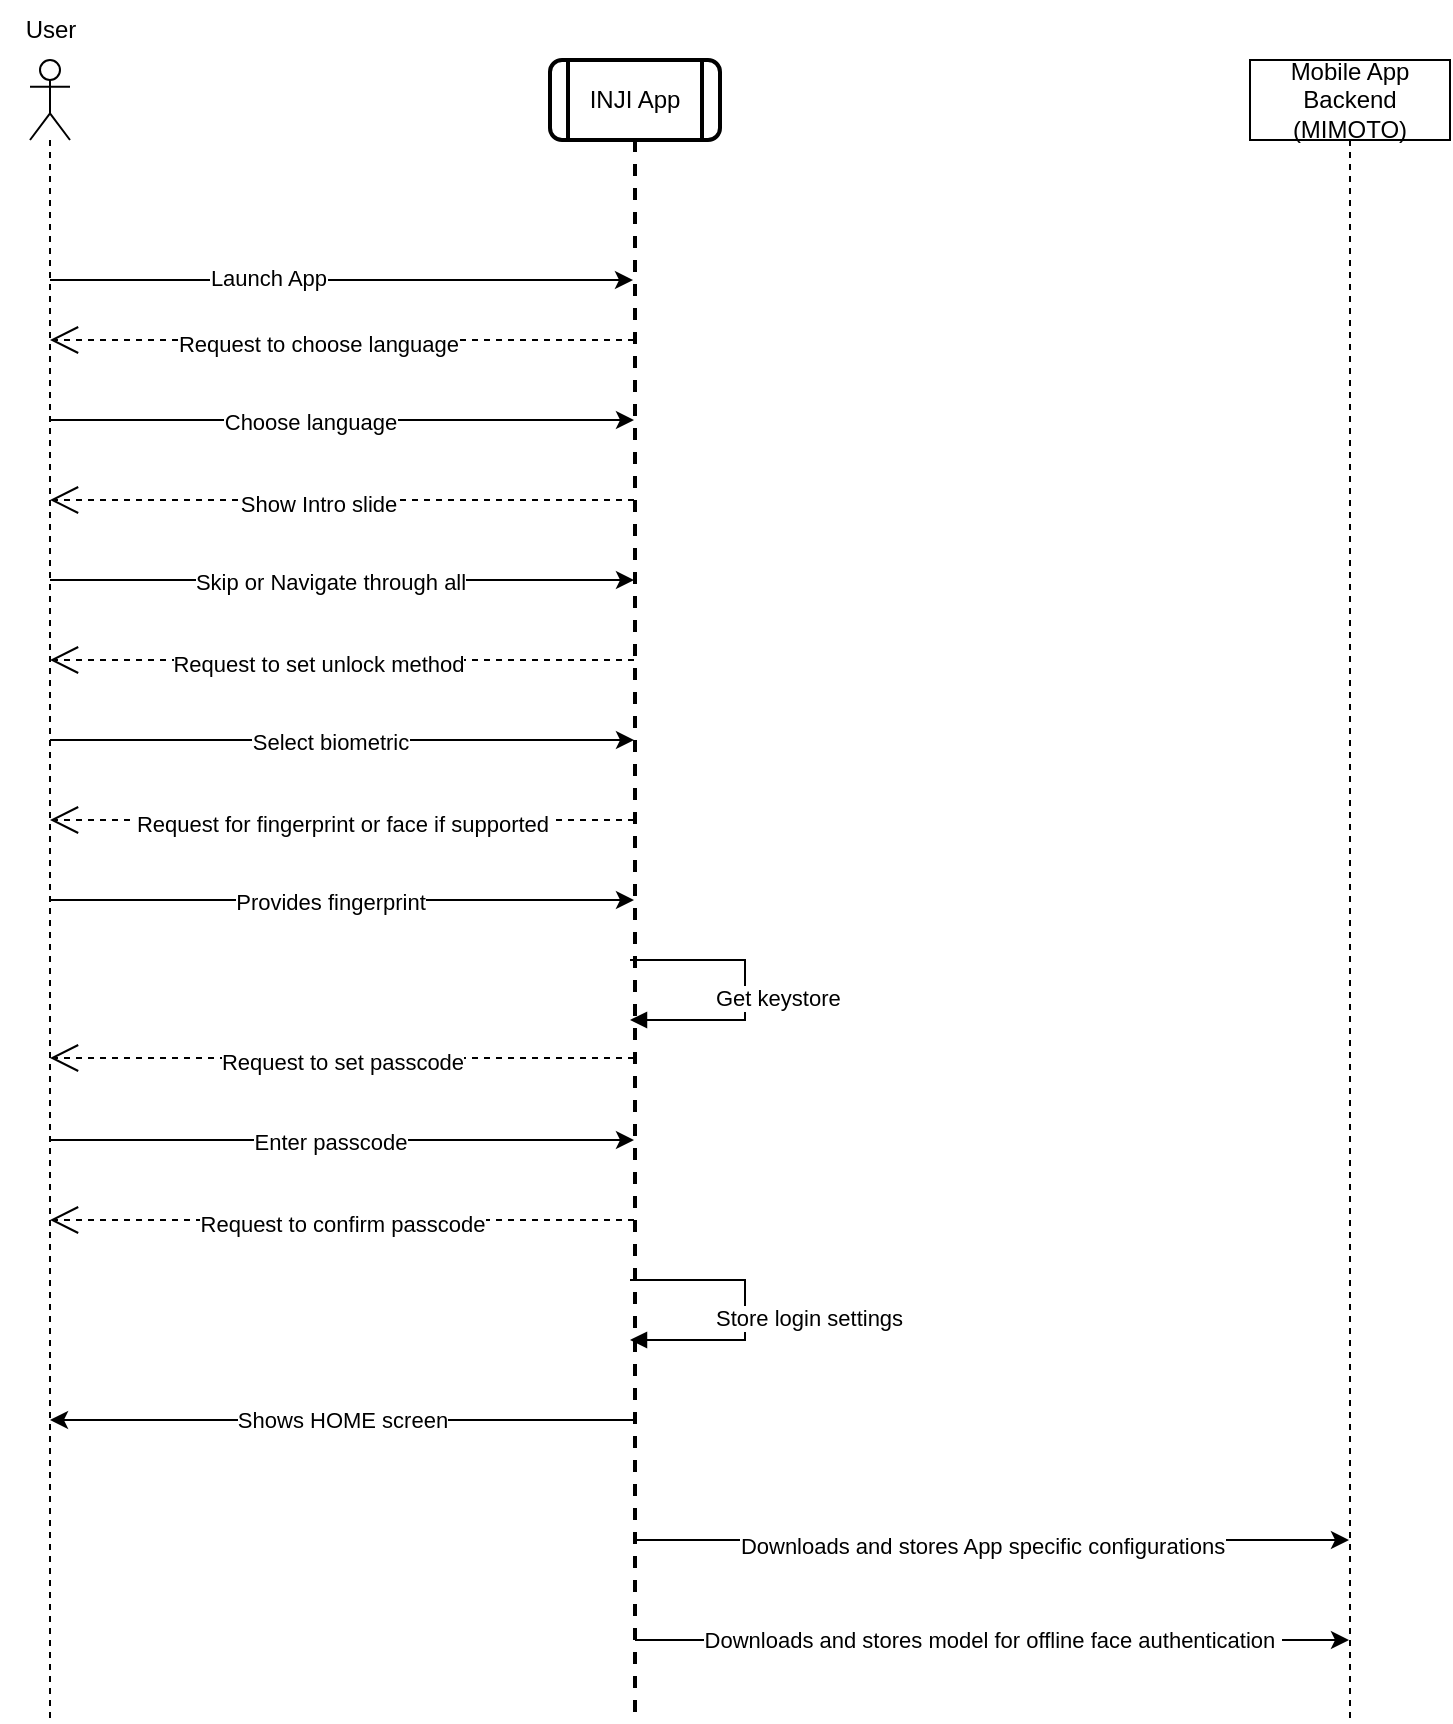 <mxfile version="22.1.4" type="device">
  <diagram name="Page-1" id="2YBvvXClWsGukQMizWep">
    <mxGraphModel dx="896" dy="622" grid="1" gridSize="10" guides="1" tooltips="1" connect="1" arrows="1" fold="1" page="1" pageScale="1" pageWidth="850" pageHeight="1100" math="0" shadow="0">
      <root>
        <mxCell id="0" />
        <mxCell id="1" parent="0" />
        <mxCell id="O33Dg_AS-0g0KVgm5leG-6" value="" style="shape=umlLifeline;perimeter=lifelinePerimeter;whiteSpace=wrap;html=1;container=1;dropTarget=0;collapsible=0;recursiveResize=0;outlineConnect=0;portConstraint=eastwest;newEdgeStyle={&quot;edgeStyle&quot;:&quot;elbowEdgeStyle&quot;,&quot;elbow&quot;:&quot;vertical&quot;,&quot;curved&quot;:0,&quot;rounded&quot;:0};participant=umlActor;fontStyle=0" parent="1" vertex="1">
          <mxGeometry x="100" y="50" width="20" height="830" as="geometry" />
        </mxCell>
        <mxCell id="O33Dg_AS-0g0KVgm5leG-8" value="User" style="text;html=1;align=center;verticalAlign=middle;resizable=0;points=[];autosize=1;strokeColor=none;fillColor=none;" parent="1" vertex="1">
          <mxGeometry x="85" y="20" width="50" height="30" as="geometry" />
        </mxCell>
        <mxCell id="O33Dg_AS-0g0KVgm5leG-38" value="Shows HOME screen" style="edgeStyle=elbowEdgeStyle;rounded=0;orthogonalLoop=1;jettySize=auto;html=1;elbow=horizontal;curved=0;" parent="1" edge="1">
          <mxGeometry relative="1" as="geometry">
            <Array as="points">
              <mxPoint x="230.5" y="730" />
            </Array>
            <mxPoint x="402" y="730" as="sourcePoint" />
            <mxPoint x="110" y="730" as="targetPoint" />
          </mxGeometry>
        </mxCell>
        <mxCell id="O33Dg_AS-0g0KVgm5leG-39" style="edgeStyle=elbowEdgeStyle;rounded=0;orthogonalLoop=1;jettySize=auto;html=1;elbow=vertical;curved=0;" parent="1" edge="1">
          <mxGeometry relative="1" as="geometry">
            <Array as="points">
              <mxPoint x="450" y="790" />
              <mxPoint x="600" y="890" />
            </Array>
            <mxPoint x="402.5" y="790" as="sourcePoint" />
            <mxPoint x="759.5" y="790" as="targetPoint" />
          </mxGeometry>
        </mxCell>
        <mxCell id="O33Dg_AS-0g0KVgm5leG-40" value="Downloads and stores App specific configurations" style="edgeLabel;html=1;align=center;verticalAlign=middle;resizable=0;points=[];" parent="O33Dg_AS-0g0KVgm5leG-39" vertex="1" connectable="0">
          <mxGeometry x="-0.028" y="-3" relative="1" as="geometry">
            <mxPoint as="offset" />
          </mxGeometry>
        </mxCell>
        <mxCell id="O33Dg_AS-0g0KVgm5leG-41" style="edgeStyle=elbowEdgeStyle;rounded=0;orthogonalLoop=1;jettySize=auto;html=1;elbow=vertical;curved=0;" parent="1" edge="1">
          <mxGeometry relative="1" as="geometry">
            <Array as="points">
              <mxPoint x="620" y="840" />
            </Array>
            <mxPoint x="402.5" y="840" as="sourcePoint" />
            <mxPoint x="759.5" y="840" as="targetPoint" />
          </mxGeometry>
        </mxCell>
        <mxCell id="O33Dg_AS-0g0KVgm5leG-42" value="Downloads and stores model for offline face authentication&amp;nbsp;" style="edgeLabel;html=1;align=center;verticalAlign=middle;resizable=0;points=[];" parent="O33Dg_AS-0g0KVgm5leG-41" vertex="1" connectable="0">
          <mxGeometry x="-0.151" relative="1" as="geometry">
            <mxPoint x="27" as="offset" />
          </mxGeometry>
        </mxCell>
        <mxCell id="O33Dg_AS-0g0KVgm5leG-10" value="INJI App" style="shape=umlLifeline;perimeter=lifelinePerimeter;whiteSpace=wrap;html=1;container=1;dropTarget=0;collapsible=0;recursiveResize=0;outlineConnect=0;portConstraint=eastwest;newEdgeStyle={&quot;edgeStyle&quot;:&quot;elbowEdgeStyle&quot;,&quot;elbow&quot;:&quot;vertical&quot;,&quot;curved&quot;:0,&quot;rounded&quot;:0};participant=process;verticalAlign=middle;strokeColor=default;shadow=0;dashed=0;strokeWidth=2;labelBackgroundColor=#ffffff;fillColor=default;fontColor=default;sketch=0;gradientColor=none;fontStyle=0;rounded=1;" parent="1" vertex="1">
          <mxGeometry x="360" y="50" width="85" height="830" as="geometry" />
        </mxCell>
        <mxCell id="O33Dg_AS-0g0KVgm5leG-20" value="Mobile App Backend&lt;br&gt;(MIMOTO)" style="shape=umlLifeline;perimeter=lifelinePerimeter;whiteSpace=wrap;html=1;container=1;dropTarget=0;collapsible=0;recursiveResize=0;outlineConnect=0;portConstraint=eastwest;newEdgeStyle={&quot;edgeStyle&quot;:&quot;elbowEdgeStyle&quot;,&quot;elbow&quot;:&quot;vertical&quot;,&quot;curved&quot;:0,&quot;rounded&quot;:0};" parent="1" vertex="1">
          <mxGeometry x="710" y="50" width="100" height="830" as="geometry" />
        </mxCell>
        <mxCell id="O33Dg_AS-0g0KVgm5leG-22" style="edgeStyle=elbowEdgeStyle;rounded=0;orthogonalLoop=1;jettySize=auto;html=1;elbow=vertical;curved=0;" parent="1" source="O33Dg_AS-0g0KVgm5leG-6" target="O33Dg_AS-0g0KVgm5leG-10" edge="1">
          <mxGeometry relative="1" as="geometry">
            <mxPoint x="115" y="220" as="sourcePoint" />
            <Array as="points">
              <mxPoint x="270" y="160" />
              <mxPoint x="290" y="220" />
              <mxPoint x="270" y="160" />
            </Array>
          </mxGeometry>
        </mxCell>
        <mxCell id="O33Dg_AS-0g0KVgm5leG-23" value="Launch App" style="edgeLabel;html=1;align=center;verticalAlign=middle;resizable=0;points=[];" parent="O33Dg_AS-0g0KVgm5leG-22" vertex="1" connectable="0">
          <mxGeometry x="-0.307" y="1" relative="1" as="geometry">
            <mxPoint x="8" as="offset" />
          </mxGeometry>
        </mxCell>
        <mxCell id="O33Dg_AS-0g0KVgm5leG-37" value="Get keystore" style="html=1;align=left;spacingLeft=2;endArrow=block;rounded=0;edgeStyle=orthogonalEdgeStyle;curved=0;rounded=0;" parent="1" edge="1">
          <mxGeometry x="0.483" y="-11" relative="1" as="geometry">
            <mxPoint x="400" y="500" as="sourcePoint" />
            <Array as="points">
              <mxPoint x="457.5" y="500" />
              <mxPoint x="457.5" y="530" />
            </Array>
            <mxPoint x="400" y="530" as="targetPoint" />
            <mxPoint x="1" as="offset" />
          </mxGeometry>
        </mxCell>
        <mxCell id="aUJkWESRoJTARqGQCoCn-1" style="edgeStyle=elbowEdgeStyle;rounded=0;orthogonalLoop=1;jettySize=auto;html=1;elbow=vertical;curved=0;" parent="1" edge="1">
          <mxGeometry relative="1" as="geometry">
            <mxPoint x="110" y="230" as="sourcePoint" />
            <Array as="points">
              <mxPoint x="280" y="230" />
            </Array>
            <mxPoint x="402" y="230" as="targetPoint" />
          </mxGeometry>
        </mxCell>
        <mxCell id="aUJkWESRoJTARqGQCoCn-2" value="Choose language" style="edgeLabel;html=1;align=center;verticalAlign=middle;resizable=0;points=[];" parent="aUJkWESRoJTARqGQCoCn-1" vertex="1" connectable="0">
          <mxGeometry x="-0.253" y="-1" relative="1" as="geometry">
            <mxPoint x="21" as="offset" />
          </mxGeometry>
        </mxCell>
        <mxCell id="aUJkWESRoJTARqGQCoCn-11" style="edgeStyle=elbowEdgeStyle;rounded=0;orthogonalLoop=1;jettySize=auto;html=1;elbow=vertical;curved=0;" parent="1" edge="1">
          <mxGeometry relative="1" as="geometry">
            <mxPoint x="110" y="310" as="sourcePoint" />
            <Array as="points">
              <mxPoint x="280" y="310" />
            </Array>
            <mxPoint x="402" y="310" as="targetPoint" />
          </mxGeometry>
        </mxCell>
        <mxCell id="aUJkWESRoJTARqGQCoCn-12" value="Skip or Navigate through all" style="edgeLabel;html=1;align=center;verticalAlign=middle;resizable=0;points=[];" parent="aUJkWESRoJTARqGQCoCn-11" vertex="1" connectable="0">
          <mxGeometry x="-0.253" y="-1" relative="1" as="geometry">
            <mxPoint x="31" as="offset" />
          </mxGeometry>
        </mxCell>
        <mxCell id="aUJkWESRoJTARqGQCoCn-16" style="edgeStyle=elbowEdgeStyle;rounded=0;orthogonalLoop=1;jettySize=auto;html=1;elbow=vertical;curved=0;" parent="1" edge="1">
          <mxGeometry relative="1" as="geometry">
            <mxPoint x="110" y="390" as="sourcePoint" />
            <Array as="points">
              <mxPoint x="280" y="390" />
            </Array>
            <mxPoint x="402" y="390" as="targetPoint" />
          </mxGeometry>
        </mxCell>
        <mxCell id="aUJkWESRoJTARqGQCoCn-17" value="Select biometric" style="edgeLabel;html=1;align=center;verticalAlign=middle;resizable=0;points=[];" parent="aUJkWESRoJTARqGQCoCn-16" vertex="1" connectable="0">
          <mxGeometry x="-0.253" y="-1" relative="1" as="geometry">
            <mxPoint x="31" as="offset" />
          </mxGeometry>
        </mxCell>
        <mxCell id="P_RCiZOjGV-54kV1RIg3-1" style="edgeStyle=elbowEdgeStyle;rounded=0;orthogonalLoop=1;jettySize=auto;html=1;elbow=horizontal;curved=0;" parent="1" edge="1">
          <mxGeometry relative="1" as="geometry">
            <mxPoint x="110" y="470" as="sourcePoint" />
            <Array as="points">
              <mxPoint x="280" y="470" />
            </Array>
            <mxPoint x="402" y="470" as="targetPoint" />
          </mxGeometry>
        </mxCell>
        <mxCell id="P_RCiZOjGV-54kV1RIg3-2" value="Provides fingerprint" style="edgeLabel;html=1;align=center;verticalAlign=middle;resizable=0;points=[];" parent="P_RCiZOjGV-54kV1RIg3-1" vertex="1" connectable="0">
          <mxGeometry x="-0.253" y="-1" relative="1" as="geometry">
            <mxPoint x="31" as="offset" />
          </mxGeometry>
        </mxCell>
        <mxCell id="P_RCiZOjGV-54kV1RIg3-4" style="edgeStyle=elbowEdgeStyle;rounded=0;orthogonalLoop=1;jettySize=auto;html=1;elbow=horizontal;curved=0;" parent="1" edge="1">
          <mxGeometry relative="1" as="geometry">
            <mxPoint x="110" y="590" as="sourcePoint" />
            <Array as="points">
              <mxPoint x="280" y="590" />
            </Array>
            <mxPoint x="402" y="590" as="targetPoint" />
          </mxGeometry>
        </mxCell>
        <mxCell id="P_RCiZOjGV-54kV1RIg3-5" value="Enter passcode" style="edgeLabel;html=1;align=center;verticalAlign=middle;resizable=0;points=[];" parent="P_RCiZOjGV-54kV1RIg3-4" vertex="1" connectable="0">
          <mxGeometry x="-0.253" y="-1" relative="1" as="geometry">
            <mxPoint x="31" as="offset" />
          </mxGeometry>
        </mxCell>
        <mxCell id="P_RCiZOjGV-54kV1RIg3-7" value="Store login settings" style="html=1;align=left;spacingLeft=2;endArrow=block;rounded=0;edgeStyle=orthogonalEdgeStyle;curved=0;rounded=0;" parent="1" edge="1">
          <mxGeometry x="0.483" y="-11" relative="1" as="geometry">
            <mxPoint x="400" y="660" as="sourcePoint" />
            <Array as="points">
              <mxPoint x="457.5" y="660" />
              <mxPoint x="457.5" y="690" />
            </Array>
            <mxPoint x="400" y="690" as="targetPoint" />
            <mxPoint x="1" as="offset" />
          </mxGeometry>
        </mxCell>
        <mxCell id="Ar37LkJjrpgvGIAUP8Xy-1" style="edgeStyle=elbowEdgeStyle;rounded=1;orthogonalLoop=1;jettySize=auto;html=1;elbow=horizontal;curved=0;endArrow=open;endSize=12;dashed=1;" edge="1" parent="1">
          <mxGeometry relative="1" as="geometry">
            <Array as="points">
              <mxPoint x="220.5" y="190" />
            </Array>
            <mxPoint x="402" y="190" as="sourcePoint" />
            <mxPoint x="110" y="190" as="targetPoint" />
          </mxGeometry>
        </mxCell>
        <mxCell id="Ar37LkJjrpgvGIAUP8Xy-2" value="Request to choose language" style="edgeLabel;html=1;align=center;verticalAlign=middle;resizable=0;points=[];" vertex="1" connectable="0" parent="Ar37LkJjrpgvGIAUP8Xy-1">
          <mxGeometry x="0.092" y="2" relative="1" as="geometry">
            <mxPoint x="1" as="offset" />
          </mxGeometry>
        </mxCell>
        <mxCell id="Ar37LkJjrpgvGIAUP8Xy-3" style="edgeStyle=elbowEdgeStyle;rounded=1;orthogonalLoop=1;jettySize=auto;html=1;elbow=horizontal;curved=0;endArrow=open;endSize=12;dashed=1;" edge="1" parent="1">
          <mxGeometry relative="1" as="geometry">
            <Array as="points">
              <mxPoint x="220.5" y="270" />
            </Array>
            <mxPoint x="402" y="270" as="sourcePoint" />
            <mxPoint x="110" y="270" as="targetPoint" />
          </mxGeometry>
        </mxCell>
        <mxCell id="Ar37LkJjrpgvGIAUP8Xy-4" value="Show Intro slide" style="edgeLabel;html=1;align=center;verticalAlign=middle;resizable=0;points=[];" vertex="1" connectable="0" parent="Ar37LkJjrpgvGIAUP8Xy-3">
          <mxGeometry x="0.092" y="2" relative="1" as="geometry">
            <mxPoint x="1" as="offset" />
          </mxGeometry>
        </mxCell>
        <mxCell id="Ar37LkJjrpgvGIAUP8Xy-5" style="edgeStyle=elbowEdgeStyle;rounded=1;orthogonalLoop=1;jettySize=auto;html=1;elbow=horizontal;curved=0;endArrow=open;endSize=12;dashed=1;" edge="1" parent="1">
          <mxGeometry relative="1" as="geometry">
            <Array as="points">
              <mxPoint x="220.5" y="350" />
            </Array>
            <mxPoint x="402" y="350" as="sourcePoint" />
            <mxPoint x="110" y="350" as="targetPoint" />
          </mxGeometry>
        </mxCell>
        <mxCell id="Ar37LkJjrpgvGIAUP8Xy-6" value="Request to set unlock method" style="edgeLabel;html=1;align=center;verticalAlign=middle;resizable=0;points=[];" vertex="1" connectable="0" parent="Ar37LkJjrpgvGIAUP8Xy-5">
          <mxGeometry x="0.092" y="2" relative="1" as="geometry">
            <mxPoint x="1" as="offset" />
          </mxGeometry>
        </mxCell>
        <mxCell id="Ar37LkJjrpgvGIAUP8Xy-7" style="edgeStyle=elbowEdgeStyle;rounded=1;orthogonalLoop=1;jettySize=auto;html=1;elbow=horizontal;curved=0;endArrow=open;endSize=12;dashed=1;" edge="1" parent="1">
          <mxGeometry relative="1" as="geometry">
            <Array as="points">
              <mxPoint x="220.5" y="430" />
            </Array>
            <mxPoint x="402" y="430" as="sourcePoint" />
            <mxPoint x="110" y="430" as="targetPoint" />
          </mxGeometry>
        </mxCell>
        <mxCell id="Ar37LkJjrpgvGIAUP8Xy-8" value="Request for fingerprint or face if supported" style="edgeLabel;html=1;align=center;verticalAlign=middle;resizable=0;points=[];" vertex="1" connectable="0" parent="Ar37LkJjrpgvGIAUP8Xy-7">
          <mxGeometry x="0.092" y="2" relative="1" as="geometry">
            <mxPoint x="13" as="offset" />
          </mxGeometry>
        </mxCell>
        <mxCell id="Ar37LkJjrpgvGIAUP8Xy-9" style="edgeStyle=elbowEdgeStyle;rounded=1;orthogonalLoop=1;jettySize=auto;html=1;elbow=horizontal;curved=0;endArrow=open;endSize=12;dashed=1;" edge="1" parent="1">
          <mxGeometry relative="1" as="geometry">
            <Array as="points">
              <mxPoint x="225" y="609" />
            </Array>
            <mxPoint x="402" y="549" as="sourcePoint" />
            <mxPoint x="110" y="549" as="targetPoint" />
          </mxGeometry>
        </mxCell>
        <mxCell id="Ar37LkJjrpgvGIAUP8Xy-10" value="Request to set passcode" style="edgeLabel;html=1;align=center;verticalAlign=middle;resizable=0;points=[];" vertex="1" connectable="0" parent="Ar37LkJjrpgvGIAUP8Xy-9">
          <mxGeometry x="0.092" y="2" relative="1" as="geometry">
            <mxPoint x="13" as="offset" />
          </mxGeometry>
        </mxCell>
        <mxCell id="Ar37LkJjrpgvGIAUP8Xy-11" style="edgeStyle=elbowEdgeStyle;rounded=1;orthogonalLoop=1;jettySize=auto;html=1;elbow=horizontal;curved=0;endArrow=open;endSize=12;dashed=1;" edge="1" parent="1">
          <mxGeometry relative="1" as="geometry">
            <Array as="points">
              <mxPoint x="225" y="690" />
            </Array>
            <mxPoint x="402" y="630" as="sourcePoint" />
            <mxPoint x="110" y="630" as="targetPoint" />
          </mxGeometry>
        </mxCell>
        <mxCell id="Ar37LkJjrpgvGIAUP8Xy-12" value="Request to confirm passcode" style="edgeLabel;html=1;align=center;verticalAlign=middle;resizable=0;points=[];" vertex="1" connectable="0" parent="Ar37LkJjrpgvGIAUP8Xy-11">
          <mxGeometry x="0.092" y="2" relative="1" as="geometry">
            <mxPoint x="13" as="offset" />
          </mxGeometry>
        </mxCell>
      </root>
    </mxGraphModel>
  </diagram>
</mxfile>
